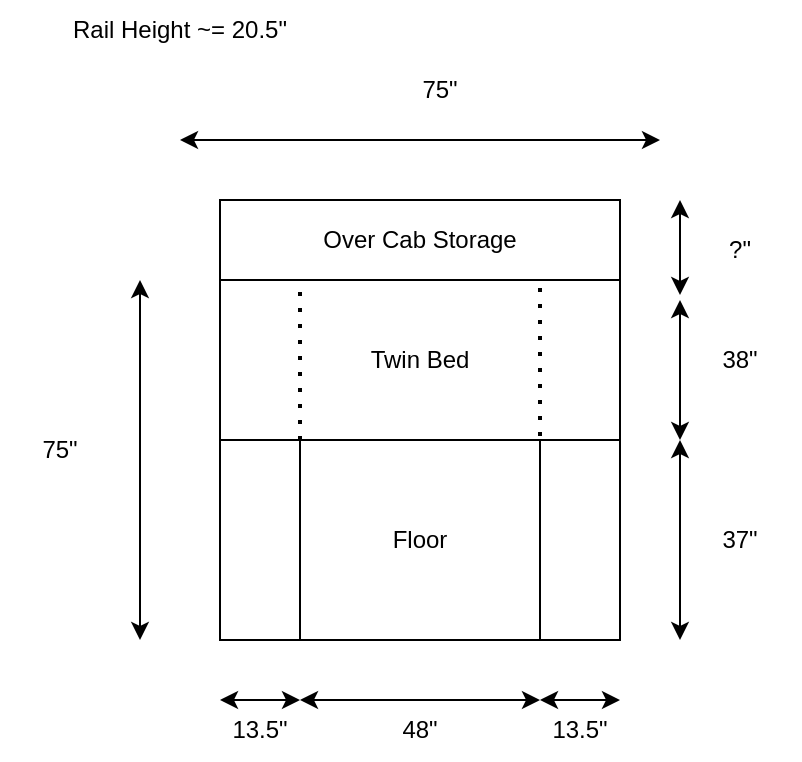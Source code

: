 <mxfile version="24.7.17">
  <diagram name="Page-1" id="i5L14PQ4Lg5bCaqvjvrn">
    <mxGraphModel dx="989" dy="661" grid="1" gridSize="10" guides="1" tooltips="1" connect="1" arrows="1" fold="1" page="1" pageScale="1" pageWidth="850" pageHeight="1100" math="0" shadow="0">
      <root>
        <mxCell id="0" />
        <mxCell id="1" parent="0" />
        <mxCell id="RIEc3XqDvMyCX0XBeEIv-1" value="Floor" style="rounded=0;whiteSpace=wrap;html=1;" parent="1" vertex="1">
          <mxGeometry x="310" y="330" width="120" height="100" as="geometry" />
        </mxCell>
        <mxCell id="RIEc3XqDvMyCX0XBeEIv-2" value="" style="rounded=0;whiteSpace=wrap;html=1;" parent="1" vertex="1">
          <mxGeometry x="430" y="330" width="40" height="100" as="geometry" />
        </mxCell>
        <mxCell id="RIEc3XqDvMyCX0XBeEIv-3" value="&amp;nbsp;" style="rounded=0;whiteSpace=wrap;html=1;" parent="1" vertex="1">
          <mxGeometry x="270" y="330" width="40" height="100" as="geometry" />
        </mxCell>
        <mxCell id="RIEc3XqDvMyCX0XBeEIv-5" value="Twin Bed" style="rounded=0;whiteSpace=wrap;html=1;" parent="1" vertex="1">
          <mxGeometry x="270" y="250" width="200" height="80" as="geometry" />
        </mxCell>
        <mxCell id="RIEc3XqDvMyCX0XBeEIv-6" value="" style="endArrow=classic;startArrow=classic;html=1;rounded=0;" parent="1" edge="1">
          <mxGeometry width="50" height="50" relative="1" as="geometry">
            <mxPoint x="500" y="260" as="sourcePoint" />
            <mxPoint x="500" y="330" as="targetPoint" />
          </mxGeometry>
        </mxCell>
        <mxCell id="RIEc3XqDvMyCX0XBeEIv-7" value="75&quot;" style="text;html=1;align=center;verticalAlign=middle;whiteSpace=wrap;rounded=0;" parent="1" vertex="1">
          <mxGeometry x="350" y="140" width="60" height="30" as="geometry" />
        </mxCell>
        <mxCell id="RIEc3XqDvMyCX0XBeEIv-8" value="38&quot;" style="text;html=1;align=center;verticalAlign=middle;whiteSpace=wrap;rounded=0;" parent="1" vertex="1">
          <mxGeometry x="500" y="275" width="60" height="30" as="geometry" />
        </mxCell>
        <mxCell id="RIEc3XqDvMyCX0XBeEIv-9" value="" style="endArrow=classic;startArrow=classic;html=1;rounded=0;" parent="1" edge="1">
          <mxGeometry width="50" height="50" relative="1" as="geometry">
            <mxPoint x="250" y="180" as="sourcePoint" />
            <mxPoint x="490" y="180" as="targetPoint" />
          </mxGeometry>
        </mxCell>
        <mxCell id="RIEc3XqDvMyCX0XBeEIv-10" value="" style="endArrow=classic;startArrow=classic;html=1;rounded=0;" parent="1" edge="1">
          <mxGeometry width="50" height="50" relative="1" as="geometry">
            <mxPoint x="310" y="460" as="sourcePoint" />
            <mxPoint x="430" y="460" as="targetPoint" />
          </mxGeometry>
        </mxCell>
        <mxCell id="RIEc3XqDvMyCX0XBeEIv-12" value="48&quot;" style="text;html=1;align=center;verticalAlign=middle;whiteSpace=wrap;rounded=0;" parent="1" vertex="1">
          <mxGeometry x="340" y="460" width="60" height="30" as="geometry" />
        </mxCell>
        <mxCell id="SUT7FqB4XopE_Ww1v_15-1" value="" style="endArrow=classic;startArrow=classic;html=1;rounded=0;" parent="1" edge="1">
          <mxGeometry width="50" height="50" relative="1" as="geometry">
            <mxPoint x="230" y="250" as="sourcePoint" />
            <mxPoint x="230" y="430" as="targetPoint" />
          </mxGeometry>
        </mxCell>
        <mxCell id="SUT7FqB4XopE_Ww1v_15-2" value="37&quot;" style="text;html=1;align=center;verticalAlign=middle;whiteSpace=wrap;rounded=0;" parent="1" vertex="1">
          <mxGeometry x="500" y="365" width="60" height="30" as="geometry" />
        </mxCell>
        <mxCell id="SUT7FqB4XopE_Ww1v_15-5" value="" style="endArrow=classic;startArrow=classic;html=1;rounded=0;" parent="1" edge="1">
          <mxGeometry width="50" height="50" relative="1" as="geometry">
            <mxPoint x="500" y="330" as="sourcePoint" />
            <mxPoint x="500" y="430" as="targetPoint" />
          </mxGeometry>
        </mxCell>
        <mxCell id="SUT7FqB4XopE_Ww1v_15-7" value="75&quot;" style="text;html=1;align=center;verticalAlign=middle;whiteSpace=wrap;rounded=0;" parent="1" vertex="1">
          <mxGeometry x="160" y="320" width="60" height="30" as="geometry" />
        </mxCell>
        <mxCell id="SUT7FqB4XopE_Ww1v_15-8" value="Over Cab Storage" style="rounded=0;whiteSpace=wrap;html=1;" parent="1" vertex="1">
          <mxGeometry x="270" y="210" width="200" height="40" as="geometry" />
        </mxCell>
        <mxCell id="SUT7FqB4XopE_Ww1v_15-10" value="" style="endArrow=classic;startArrow=classic;html=1;rounded=0;" parent="1" edge="1">
          <mxGeometry width="50" height="50" relative="1" as="geometry">
            <mxPoint x="500" y="210" as="sourcePoint" />
            <mxPoint x="500" y="257.5" as="targetPoint" />
          </mxGeometry>
        </mxCell>
        <mxCell id="SUT7FqB4XopE_Ww1v_15-11" value="?&quot;" style="text;html=1;align=center;verticalAlign=middle;whiteSpace=wrap;rounded=0;" parent="1" vertex="1">
          <mxGeometry x="500" y="220" width="60" height="30" as="geometry" />
        </mxCell>
        <mxCell id="SUT7FqB4XopE_Ww1v_15-12" value="" style="endArrow=none;dashed=1;html=1;dashPattern=1 3;strokeWidth=2;rounded=0;entryX=0.2;entryY=0.023;entryDx=0;entryDy=0;exitX=0;exitY=0;exitDx=0;exitDy=0;entryPerimeter=0;" parent="1" source="RIEc3XqDvMyCX0XBeEIv-1" target="RIEc3XqDvMyCX0XBeEIv-5" edge="1">
          <mxGeometry width="50" height="50" relative="1" as="geometry">
            <mxPoint x="420" y="420" as="sourcePoint" />
            <mxPoint x="470" y="370" as="targetPoint" />
          </mxGeometry>
        </mxCell>
        <mxCell id="SUT7FqB4XopE_Ww1v_15-13" value="" style="endArrow=none;dashed=1;html=1;dashPattern=1 3;strokeWidth=2;rounded=0;entryX=0.2;entryY=0.023;entryDx=0;entryDy=0;exitX=0;exitY=0;exitDx=0;exitDy=0;entryPerimeter=0;" parent="1" edge="1">
          <mxGeometry width="50" height="50" relative="1" as="geometry">
            <mxPoint x="430" y="328" as="sourcePoint" />
            <mxPoint x="430" y="250" as="targetPoint" />
          </mxGeometry>
        </mxCell>
        <mxCell id="SUT7FqB4XopE_Ww1v_15-15" value="" style="endArrow=classic;startArrow=classic;html=1;rounded=0;" parent="1" edge="1">
          <mxGeometry width="50" height="50" relative="1" as="geometry">
            <mxPoint x="430" y="460" as="sourcePoint" />
            <mxPoint x="470" y="460" as="targetPoint" />
          </mxGeometry>
        </mxCell>
        <mxCell id="SUT7FqB4XopE_Ww1v_15-16" value="" style="endArrow=classic;startArrow=classic;html=1;rounded=0;" parent="1" edge="1">
          <mxGeometry width="50" height="50" relative="1" as="geometry">
            <mxPoint x="270" y="460" as="sourcePoint" />
            <mxPoint x="310" y="460" as="targetPoint" />
          </mxGeometry>
        </mxCell>
        <mxCell id="SUT7FqB4XopE_Ww1v_15-17" value="13.5&quot;" style="text;html=1;align=center;verticalAlign=middle;whiteSpace=wrap;rounded=0;" parent="1" vertex="1">
          <mxGeometry x="420" y="460" width="60" height="30" as="geometry" />
        </mxCell>
        <mxCell id="SUT7FqB4XopE_Ww1v_15-18" value="13.5&quot;" style="text;html=1;align=center;verticalAlign=middle;whiteSpace=wrap;rounded=0;" parent="1" vertex="1">
          <mxGeometry x="260" y="460" width="60" height="30" as="geometry" />
        </mxCell>
        <mxCell id="SUT7FqB4XopE_Ww1v_15-19" value="Rail Height ~= 20.5&quot;" style="text;html=1;align=center;verticalAlign=middle;whiteSpace=wrap;rounded=0;" parent="1" vertex="1">
          <mxGeometry x="190" y="110" width="120" height="30" as="geometry" />
        </mxCell>
      </root>
    </mxGraphModel>
  </diagram>
</mxfile>
